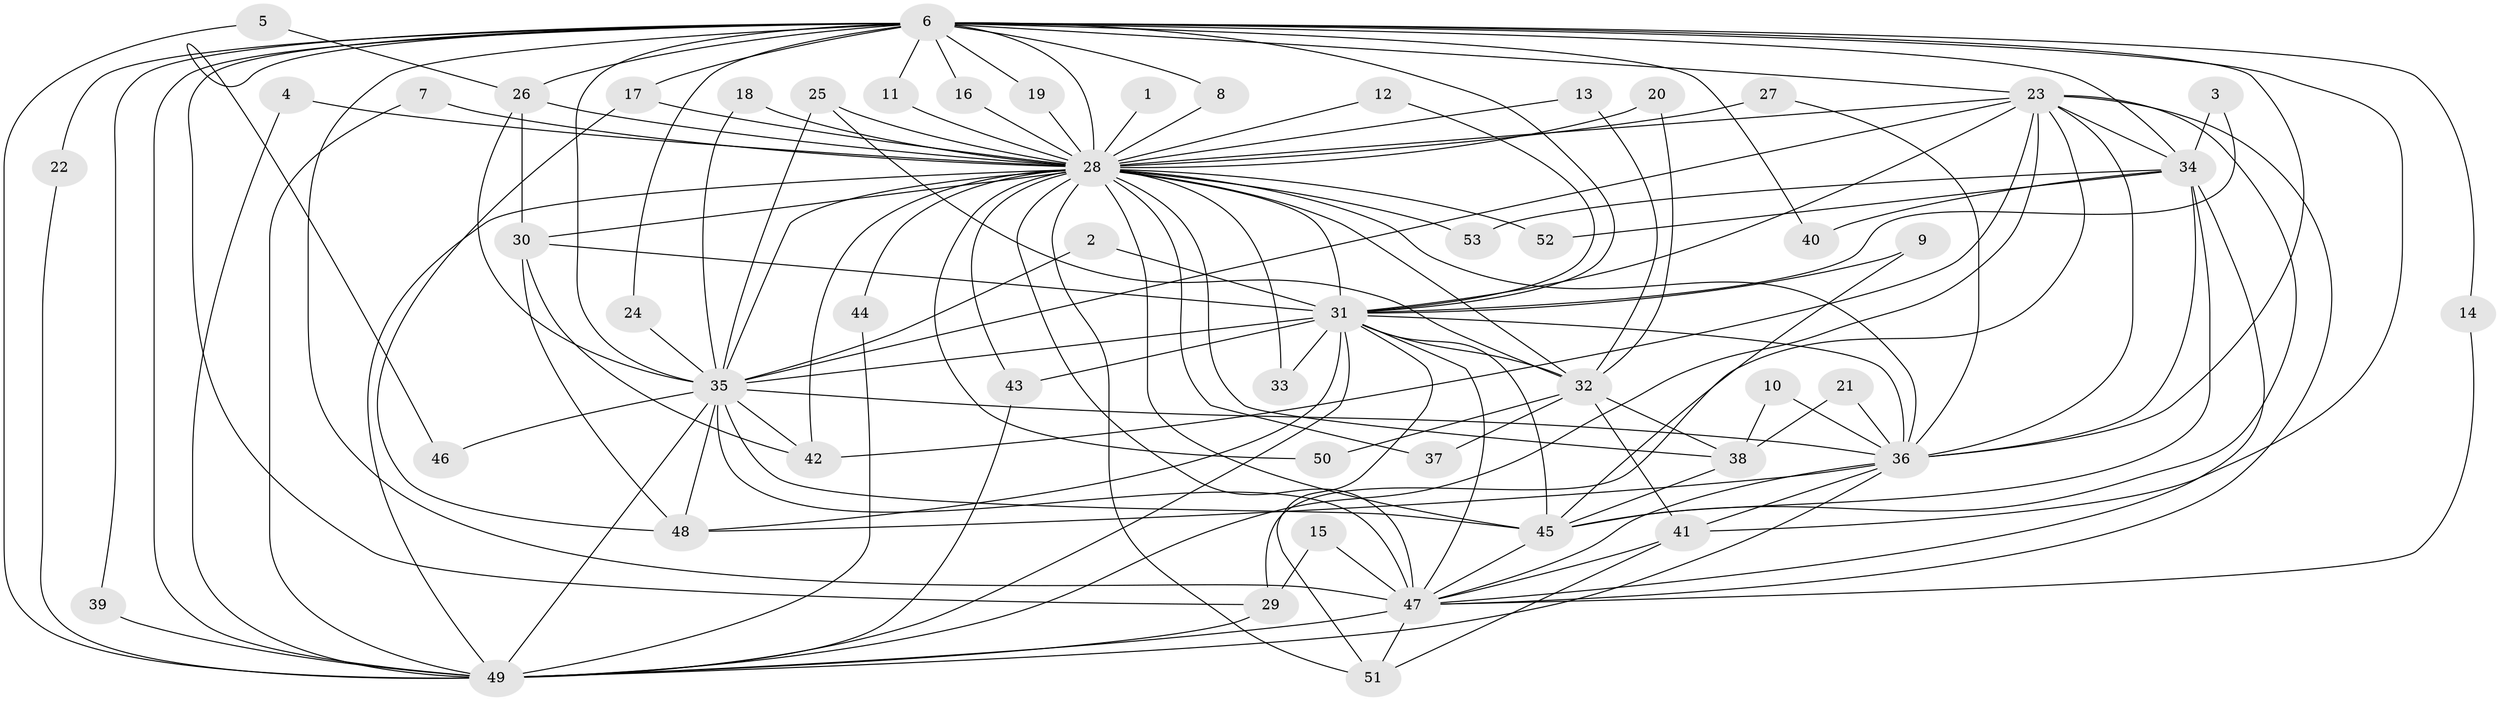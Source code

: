 // original degree distribution, {17: 0.019230769230769232, 19: 0.009615384615384616, 23: 0.009615384615384616, 13: 0.009615384615384616, 20: 0.019230769230769232, 32: 0.009615384615384616, 30: 0.009615384615384616, 21: 0.009615384615384616, 10: 0.019230769230769232, 5: 0.019230769230769232, 2: 0.625, 8: 0.009615384615384616, 6: 0.019230769230769232, 4: 0.07692307692307693, 3: 0.1346153846153846}
// Generated by graph-tools (version 1.1) at 2025/25/03/09/25 03:25:51]
// undirected, 53 vertices, 138 edges
graph export_dot {
graph [start="1"]
  node [color=gray90,style=filled];
  1;
  2;
  3;
  4;
  5;
  6;
  7;
  8;
  9;
  10;
  11;
  12;
  13;
  14;
  15;
  16;
  17;
  18;
  19;
  20;
  21;
  22;
  23;
  24;
  25;
  26;
  27;
  28;
  29;
  30;
  31;
  32;
  33;
  34;
  35;
  36;
  37;
  38;
  39;
  40;
  41;
  42;
  43;
  44;
  45;
  46;
  47;
  48;
  49;
  50;
  51;
  52;
  53;
  1 -- 28 [weight=2.0];
  2 -- 31 [weight=1.0];
  2 -- 35 [weight=1.0];
  3 -- 31 [weight=1.0];
  3 -- 34 [weight=1.0];
  4 -- 28 [weight=1.0];
  4 -- 49 [weight=1.0];
  5 -- 26 [weight=1.0];
  5 -- 49 [weight=1.0];
  6 -- 8 [weight=1.0];
  6 -- 11 [weight=1.0];
  6 -- 14 [weight=1.0];
  6 -- 16 [weight=1.0];
  6 -- 17 [weight=1.0];
  6 -- 19 [weight=1.0];
  6 -- 22 [weight=1.0];
  6 -- 23 [weight=2.0];
  6 -- 24 [weight=1.0];
  6 -- 26 [weight=1.0];
  6 -- 28 [weight=4.0];
  6 -- 29 [weight=1.0];
  6 -- 31 [weight=2.0];
  6 -- 34 [weight=1.0];
  6 -- 35 [weight=3.0];
  6 -- 36 [weight=2.0];
  6 -- 39 [weight=1.0];
  6 -- 40 [weight=1.0];
  6 -- 41 [weight=1.0];
  6 -- 46 [weight=1.0];
  6 -- 47 [weight=4.0];
  6 -- 49 [weight=2.0];
  7 -- 28 [weight=1.0];
  7 -- 49 [weight=1.0];
  8 -- 28 [weight=1.0];
  9 -- 31 [weight=1.0];
  9 -- 45 [weight=1.0];
  10 -- 36 [weight=1.0];
  10 -- 38 [weight=1.0];
  11 -- 28 [weight=1.0];
  12 -- 28 [weight=1.0];
  12 -- 31 [weight=1.0];
  13 -- 28 [weight=1.0];
  13 -- 32 [weight=1.0];
  14 -- 47 [weight=1.0];
  15 -- 29 [weight=1.0];
  15 -- 47 [weight=1.0];
  16 -- 28 [weight=1.0];
  17 -- 28 [weight=1.0];
  17 -- 48 [weight=1.0];
  18 -- 28 [weight=1.0];
  18 -- 35 [weight=1.0];
  19 -- 28 [weight=1.0];
  20 -- 28 [weight=1.0];
  20 -- 32 [weight=1.0];
  21 -- 36 [weight=2.0];
  21 -- 38 [weight=1.0];
  22 -- 49 [weight=1.0];
  23 -- 28 [weight=2.0];
  23 -- 29 [weight=1.0];
  23 -- 31 [weight=1.0];
  23 -- 34 [weight=1.0];
  23 -- 35 [weight=1.0];
  23 -- 36 [weight=1.0];
  23 -- 42 [weight=1.0];
  23 -- 45 [weight=1.0];
  23 -- 47 [weight=2.0];
  23 -- 49 [weight=1.0];
  24 -- 35 [weight=1.0];
  25 -- 28 [weight=2.0];
  25 -- 32 [weight=1.0];
  25 -- 35 [weight=1.0];
  26 -- 28 [weight=2.0];
  26 -- 30 [weight=1.0];
  26 -- 35 [weight=1.0];
  27 -- 28 [weight=2.0];
  27 -- 36 [weight=1.0];
  28 -- 30 [weight=1.0];
  28 -- 31 [weight=3.0];
  28 -- 32 [weight=2.0];
  28 -- 33 [weight=1.0];
  28 -- 35 [weight=2.0];
  28 -- 36 [weight=2.0];
  28 -- 37 [weight=1.0];
  28 -- 38 [weight=3.0];
  28 -- 42 [weight=2.0];
  28 -- 43 [weight=2.0];
  28 -- 44 [weight=1.0];
  28 -- 45 [weight=3.0];
  28 -- 47 [weight=3.0];
  28 -- 49 [weight=3.0];
  28 -- 50 [weight=2.0];
  28 -- 51 [weight=1.0];
  28 -- 52 [weight=1.0];
  28 -- 53 [weight=2.0];
  29 -- 49 [weight=2.0];
  30 -- 31 [weight=1.0];
  30 -- 42 [weight=1.0];
  30 -- 48 [weight=1.0];
  31 -- 32 [weight=1.0];
  31 -- 33 [weight=1.0];
  31 -- 35 [weight=1.0];
  31 -- 36 [weight=1.0];
  31 -- 43 [weight=1.0];
  31 -- 45 [weight=1.0];
  31 -- 47 [weight=1.0];
  31 -- 48 [weight=1.0];
  31 -- 49 [weight=2.0];
  31 -- 51 [weight=1.0];
  32 -- 37 [weight=1.0];
  32 -- 38 [weight=1.0];
  32 -- 41 [weight=1.0];
  32 -- 50 [weight=1.0];
  34 -- 36 [weight=1.0];
  34 -- 40 [weight=1.0];
  34 -- 45 [weight=1.0];
  34 -- 47 [weight=1.0];
  34 -- 52 [weight=1.0];
  34 -- 53 [weight=1.0];
  35 -- 36 [weight=2.0];
  35 -- 42 [weight=1.0];
  35 -- 45 [weight=1.0];
  35 -- 46 [weight=1.0];
  35 -- 47 [weight=1.0];
  35 -- 48 [weight=1.0];
  35 -- 49 [weight=2.0];
  36 -- 41 [weight=1.0];
  36 -- 47 [weight=1.0];
  36 -- 48 [weight=1.0];
  36 -- 49 [weight=1.0];
  38 -- 45 [weight=1.0];
  39 -- 49 [weight=1.0];
  41 -- 47 [weight=1.0];
  41 -- 51 [weight=1.0];
  43 -- 49 [weight=1.0];
  44 -- 49 [weight=1.0];
  45 -- 47 [weight=1.0];
  47 -- 49 [weight=2.0];
  47 -- 51 [weight=1.0];
}
